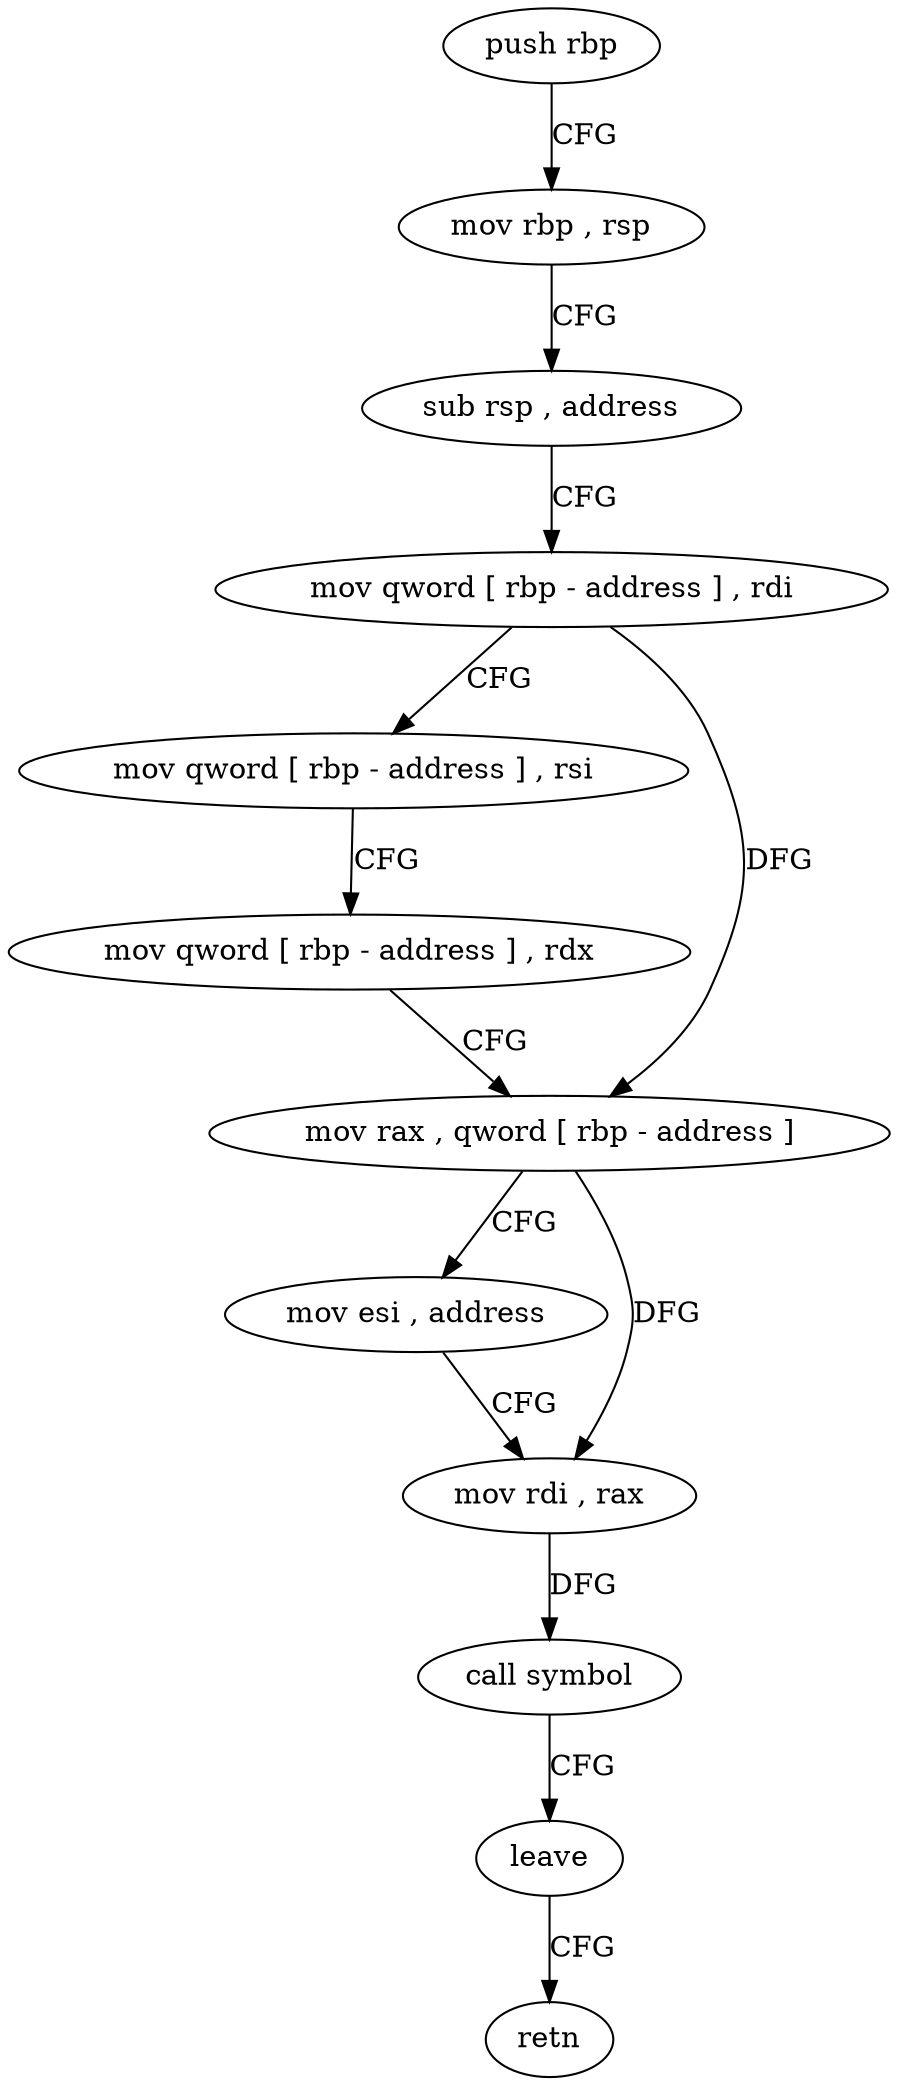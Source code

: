 digraph "func" {
"4261509" [label = "push rbp" ]
"4261510" [label = "mov rbp , rsp" ]
"4261513" [label = "sub rsp , address" ]
"4261517" [label = "mov qword [ rbp - address ] , rdi" ]
"4261521" [label = "mov qword [ rbp - address ] , rsi" ]
"4261525" [label = "mov qword [ rbp - address ] , rdx" ]
"4261529" [label = "mov rax , qword [ rbp - address ]" ]
"4261533" [label = "mov esi , address" ]
"4261538" [label = "mov rdi , rax" ]
"4261541" [label = "call symbol" ]
"4261546" [label = "leave" ]
"4261547" [label = "retn" ]
"4261509" -> "4261510" [ label = "CFG" ]
"4261510" -> "4261513" [ label = "CFG" ]
"4261513" -> "4261517" [ label = "CFG" ]
"4261517" -> "4261521" [ label = "CFG" ]
"4261517" -> "4261529" [ label = "DFG" ]
"4261521" -> "4261525" [ label = "CFG" ]
"4261525" -> "4261529" [ label = "CFG" ]
"4261529" -> "4261533" [ label = "CFG" ]
"4261529" -> "4261538" [ label = "DFG" ]
"4261533" -> "4261538" [ label = "CFG" ]
"4261538" -> "4261541" [ label = "DFG" ]
"4261541" -> "4261546" [ label = "CFG" ]
"4261546" -> "4261547" [ label = "CFG" ]
}
